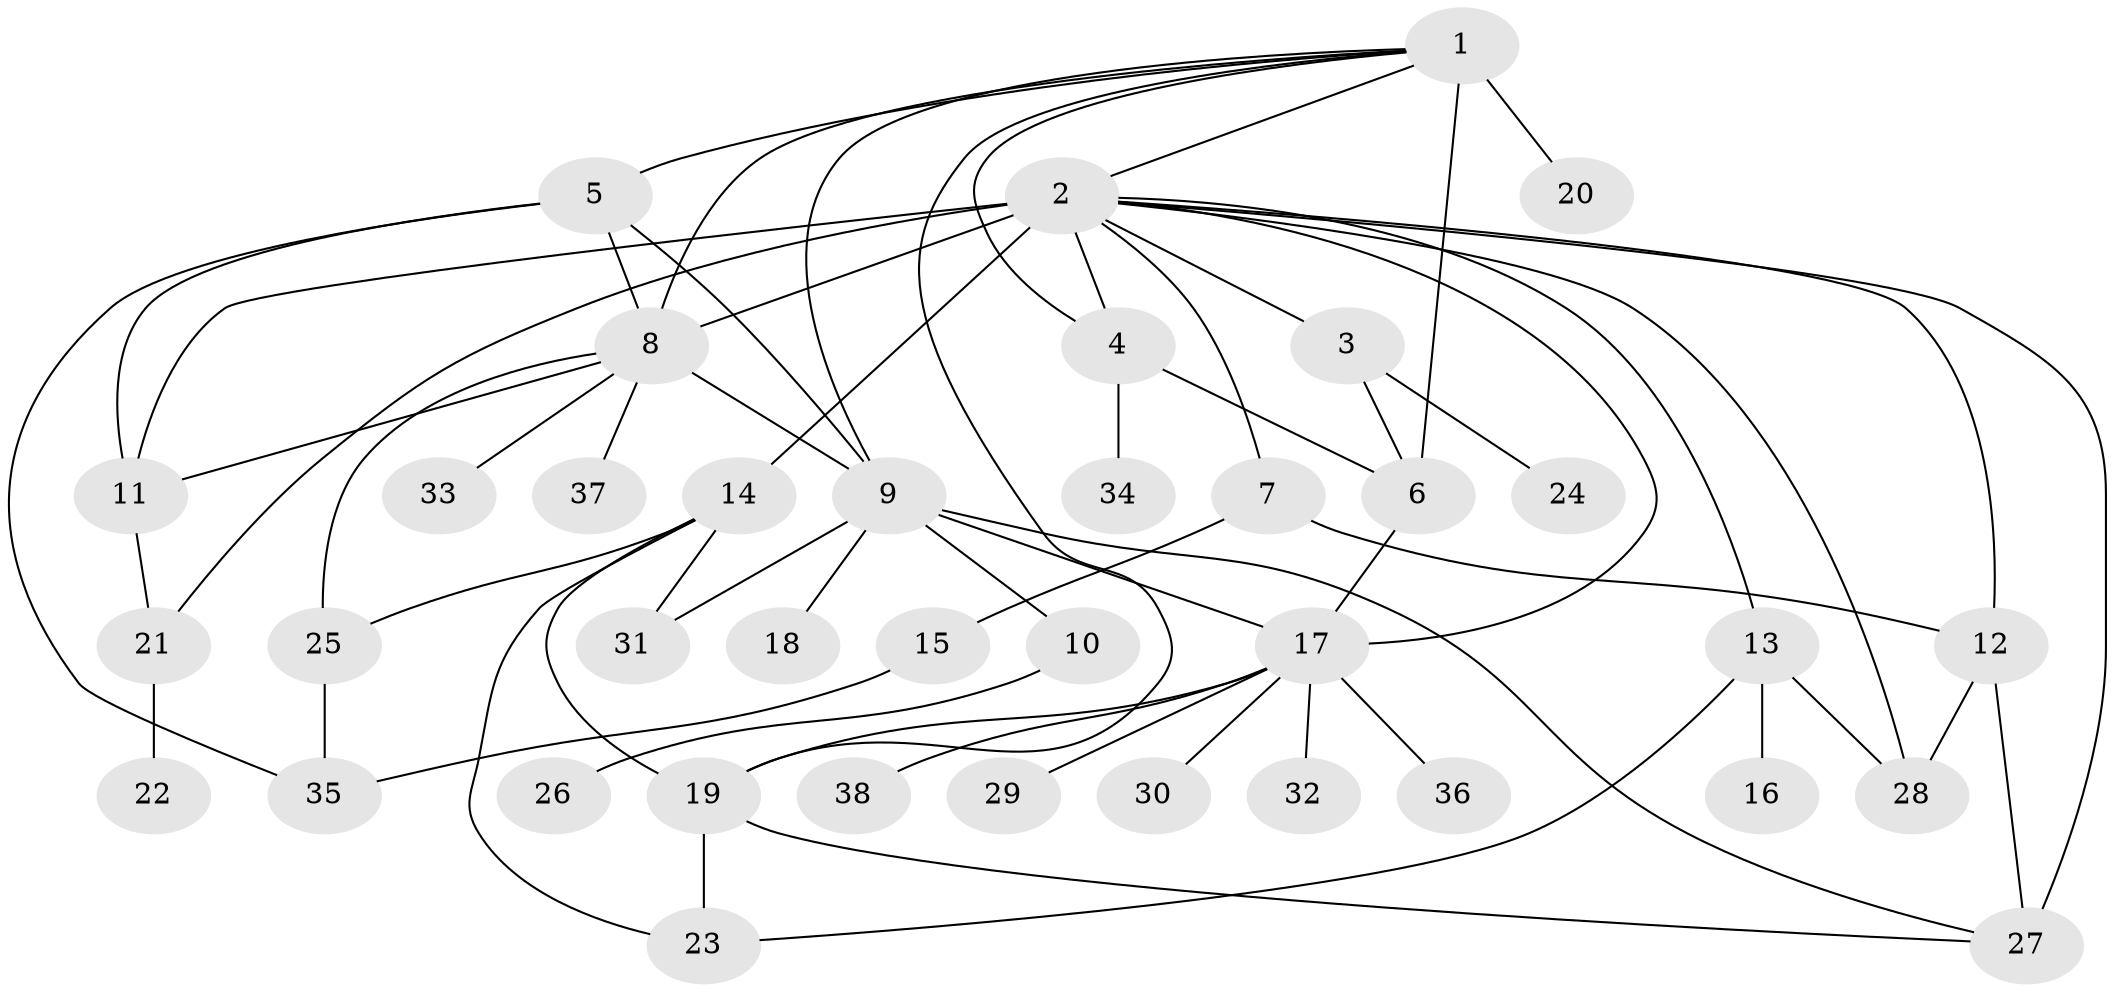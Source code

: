 // original degree distribution, {14: 0.010638297872340425, 36: 0.010638297872340425, 6: 0.02127659574468085, 5: 0.0425531914893617, 3: 0.07446808510638298, 1: 0.5531914893617021, 4: 0.0425531914893617, 2: 0.20212765957446807, 11: 0.010638297872340425, 7: 0.02127659574468085, 10: 0.010638297872340425}
// Generated by graph-tools (version 1.1) at 2025/50/03/04/25 22:50:32]
// undirected, 38 vertices, 63 edges
graph export_dot {
  node [color=gray90,style=filled];
  1;
  2;
  3;
  4;
  5;
  6;
  7;
  8;
  9;
  10;
  11;
  12;
  13;
  14;
  15;
  16;
  17;
  18;
  19;
  20;
  21;
  22;
  23;
  24;
  25;
  26;
  27;
  28;
  29;
  30;
  31;
  32;
  33;
  34;
  35;
  36;
  37;
  38;
  1 -- 2 [weight=1.0];
  1 -- 4 [weight=1.0];
  1 -- 5 [weight=1.0];
  1 -- 6 [weight=6.0];
  1 -- 8 [weight=1.0];
  1 -- 9 [weight=1.0];
  1 -- 19 [weight=1.0];
  1 -- 20 [weight=1.0];
  2 -- 3 [weight=1.0];
  2 -- 4 [weight=2.0];
  2 -- 7 [weight=1.0];
  2 -- 8 [weight=20.0];
  2 -- 11 [weight=1.0];
  2 -- 12 [weight=1.0];
  2 -- 13 [weight=1.0];
  2 -- 14 [weight=1.0];
  2 -- 17 [weight=1.0];
  2 -- 21 [weight=1.0];
  2 -- 27 [weight=1.0];
  2 -- 28 [weight=1.0];
  3 -- 6 [weight=1.0];
  3 -- 24 [weight=3.0];
  4 -- 6 [weight=1.0];
  4 -- 34 [weight=1.0];
  5 -- 8 [weight=1.0];
  5 -- 9 [weight=1.0];
  5 -- 11 [weight=1.0];
  5 -- 35 [weight=1.0];
  6 -- 17 [weight=1.0];
  7 -- 12 [weight=1.0];
  7 -- 15 [weight=1.0];
  8 -- 9 [weight=1.0];
  8 -- 11 [weight=1.0];
  8 -- 25 [weight=1.0];
  8 -- 33 [weight=1.0];
  8 -- 37 [weight=1.0];
  9 -- 10 [weight=1.0];
  9 -- 17 [weight=1.0];
  9 -- 18 [weight=3.0];
  9 -- 27 [weight=1.0];
  9 -- 31 [weight=1.0];
  10 -- 26 [weight=2.0];
  11 -- 21 [weight=1.0];
  12 -- 27 [weight=3.0];
  12 -- 28 [weight=1.0];
  13 -- 16 [weight=1.0];
  13 -- 23 [weight=1.0];
  13 -- 28 [weight=1.0];
  14 -- 19 [weight=1.0];
  14 -- 23 [weight=1.0];
  14 -- 25 [weight=1.0];
  14 -- 31 [weight=2.0];
  15 -- 35 [weight=1.0];
  17 -- 19 [weight=1.0];
  17 -- 29 [weight=1.0];
  17 -- 30 [weight=1.0];
  17 -- 32 [weight=1.0];
  17 -- 36 [weight=1.0];
  17 -- 38 [weight=1.0];
  19 -- 23 [weight=1.0];
  19 -- 27 [weight=1.0];
  21 -- 22 [weight=1.0];
  25 -- 35 [weight=1.0];
}
